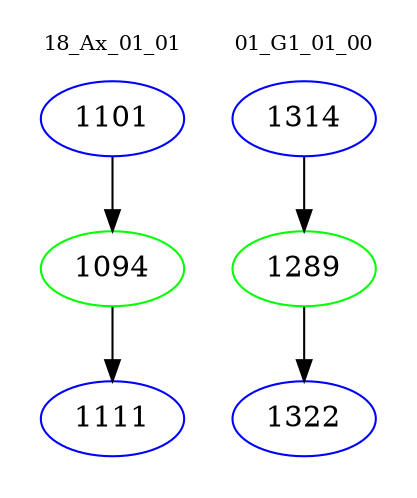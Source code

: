 digraph{
subgraph cluster_0 {
color = white
label = "18_Ax_01_01";
fontsize=10;
T0_1101 [label="1101", color="blue"]
T0_1101 -> T0_1094 [color="black"]
T0_1094 [label="1094", color="green"]
T0_1094 -> T0_1111 [color="black"]
T0_1111 [label="1111", color="blue"]
}
subgraph cluster_1 {
color = white
label = "01_G1_01_00";
fontsize=10;
T1_1314 [label="1314", color="blue"]
T1_1314 -> T1_1289 [color="black"]
T1_1289 [label="1289", color="green"]
T1_1289 -> T1_1322 [color="black"]
T1_1322 [label="1322", color="blue"]
}
}
